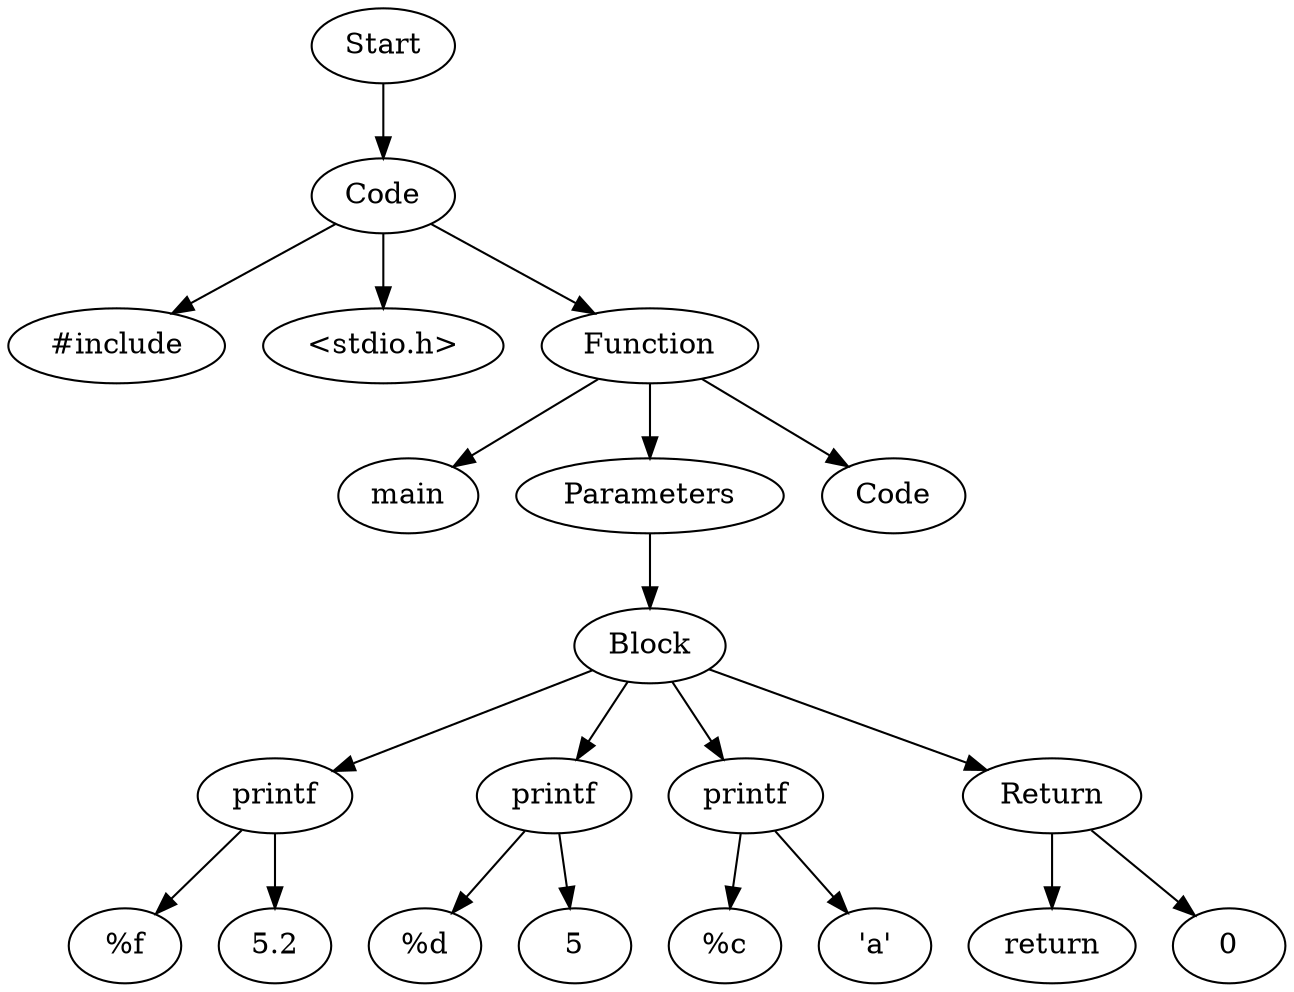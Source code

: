 digraph AST {
  "126783194204240" [label="Start"];
  "126783194204240" -> "126783194203280";
  "126783194203280" [label="Code"];
  "126783194203280" -> "126783194203376";
  "126783194203280" -> "126783194216864";
  "126783194203280" -> "126783194203664";
  "126783194203376" [label="#include"];
  "126783194216864" [label="<stdio.h>"];
  "126783194203664" [label="Function"];
  "126783194203664" -> "126783194217152";
  "126783194203664" -> "126783194217248";
  "126783194203664" -> "126783194138320";
  "126783194217152" [label="main"];
  "126783194217248" [label="Parameters"];
  "126783194217248" -> "126783194140384";
  "126783194140384" [label="Block"];
  "126783194140384" -> "126783194150752";
  "126783194140384" -> "126783194148784";
  "126783194140384" -> "126783194143792";
  "126783194140384" -> "126783194144224";
  "126783194150752" [label="printf"];
  "126783194150752" -> "126783194202800";
  "126783194150752" -> "126783194148400";
  "126783194202800" [label="%f"];
  "126783194148400" [label="5.2"];
  "126783194148784" [label="printf"];
  "126783194148784" -> "126783194203952";
  "126783194148784" -> "126783194147968";
  "126783194203952" [label="%d"];
  "126783194147968" [label="5"];
  "126783194143792" [label="printf"];
  "126783194143792" -> "126783194204384";
  "126783194143792" -> "126783194150848";
  "126783194204384" [label="%c"];
  "126783194150848" [label="'a'"];
  "126783194144224" [label="Return"];
  "126783194144224" -> "126783194142976";
  "126783194144224" -> "126783194148208";
  "126783194142976" [label="return"];
  "126783194148208" [label="0"];
  "126783194138320" [label="Code"];
}
